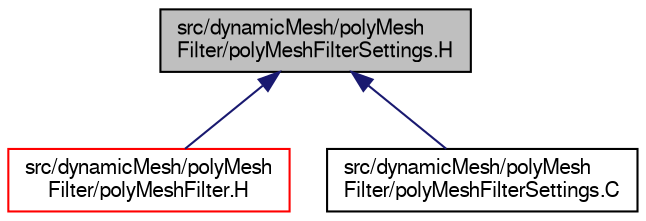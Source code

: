 digraph "src/dynamicMesh/polyMeshFilter/polyMeshFilterSettings.H"
{
  bgcolor="transparent";
  edge [fontname="FreeSans",fontsize="10",labelfontname="FreeSans",labelfontsize="10"];
  node [fontname="FreeSans",fontsize="10",shape=record];
  Node74 [label="src/dynamicMesh/polyMesh\lFilter/polyMeshFilterSettings.H",height=0.2,width=0.4,color="black", fillcolor="grey75", style="filled", fontcolor="black"];
  Node74 -> Node75 [dir="back",color="midnightblue",fontsize="10",style="solid",fontname="FreeSans"];
  Node75 [label="src/dynamicMesh/polyMesh\lFilter/polyMeshFilter.H",height=0.2,width=0.4,color="red",URL="$a00659.html"];
  Node74 -> Node78 [dir="back",color="midnightblue",fontsize="10",style="solid",fontname="FreeSans"];
  Node78 [label="src/dynamicMesh/polyMesh\lFilter/polyMeshFilterSettings.C",height=0.2,width=0.4,color="black",URL="$a00662.html"];
}
